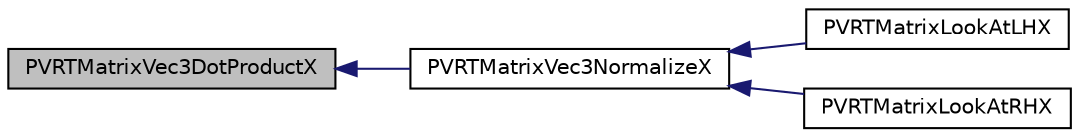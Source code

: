 digraph "PVRTMatrixVec3DotProductX"
{
  edge [fontname="Helvetica",fontsize="10",labelfontname="Helvetica",labelfontsize="10"];
  node [fontname="Helvetica",fontsize="10",shape=record];
  rankdir="LR";
  Node1 [label="PVRTMatrixVec3DotProductX",height=0.2,width=0.4,color="black", fillcolor="grey75", style="filled", fontcolor="black"];
  Node1 -> Node2 [dir="back",color="midnightblue",fontsize="10",style="solid"];
  Node2 [label="PVRTMatrixVec3NormalizeX",height=0.2,width=0.4,color="black", fillcolor="white", style="filled",URL="$_p_v_r_t_matrix_8h.html#a62d32f83733f2b73bfa520f8a2d3e05c"];
  Node2 -> Node3 [dir="back",color="midnightblue",fontsize="10",style="solid"];
  Node3 [label="PVRTMatrixLookAtLHX",height=0.2,width=0.4,color="black", fillcolor="white", style="filled",URL="$_p_v_r_t_matrix_8h.html#aee96c0d0e2791339e79c78b1bb1df14b"];
  Node2 -> Node4 [dir="back",color="midnightblue",fontsize="10",style="solid"];
  Node4 [label="PVRTMatrixLookAtRHX",height=0.2,width=0.4,color="black", fillcolor="white", style="filled",URL="$_p_v_r_t_matrix_8h.html#a051813b18c9a70934c82334ca3417d85"];
}
